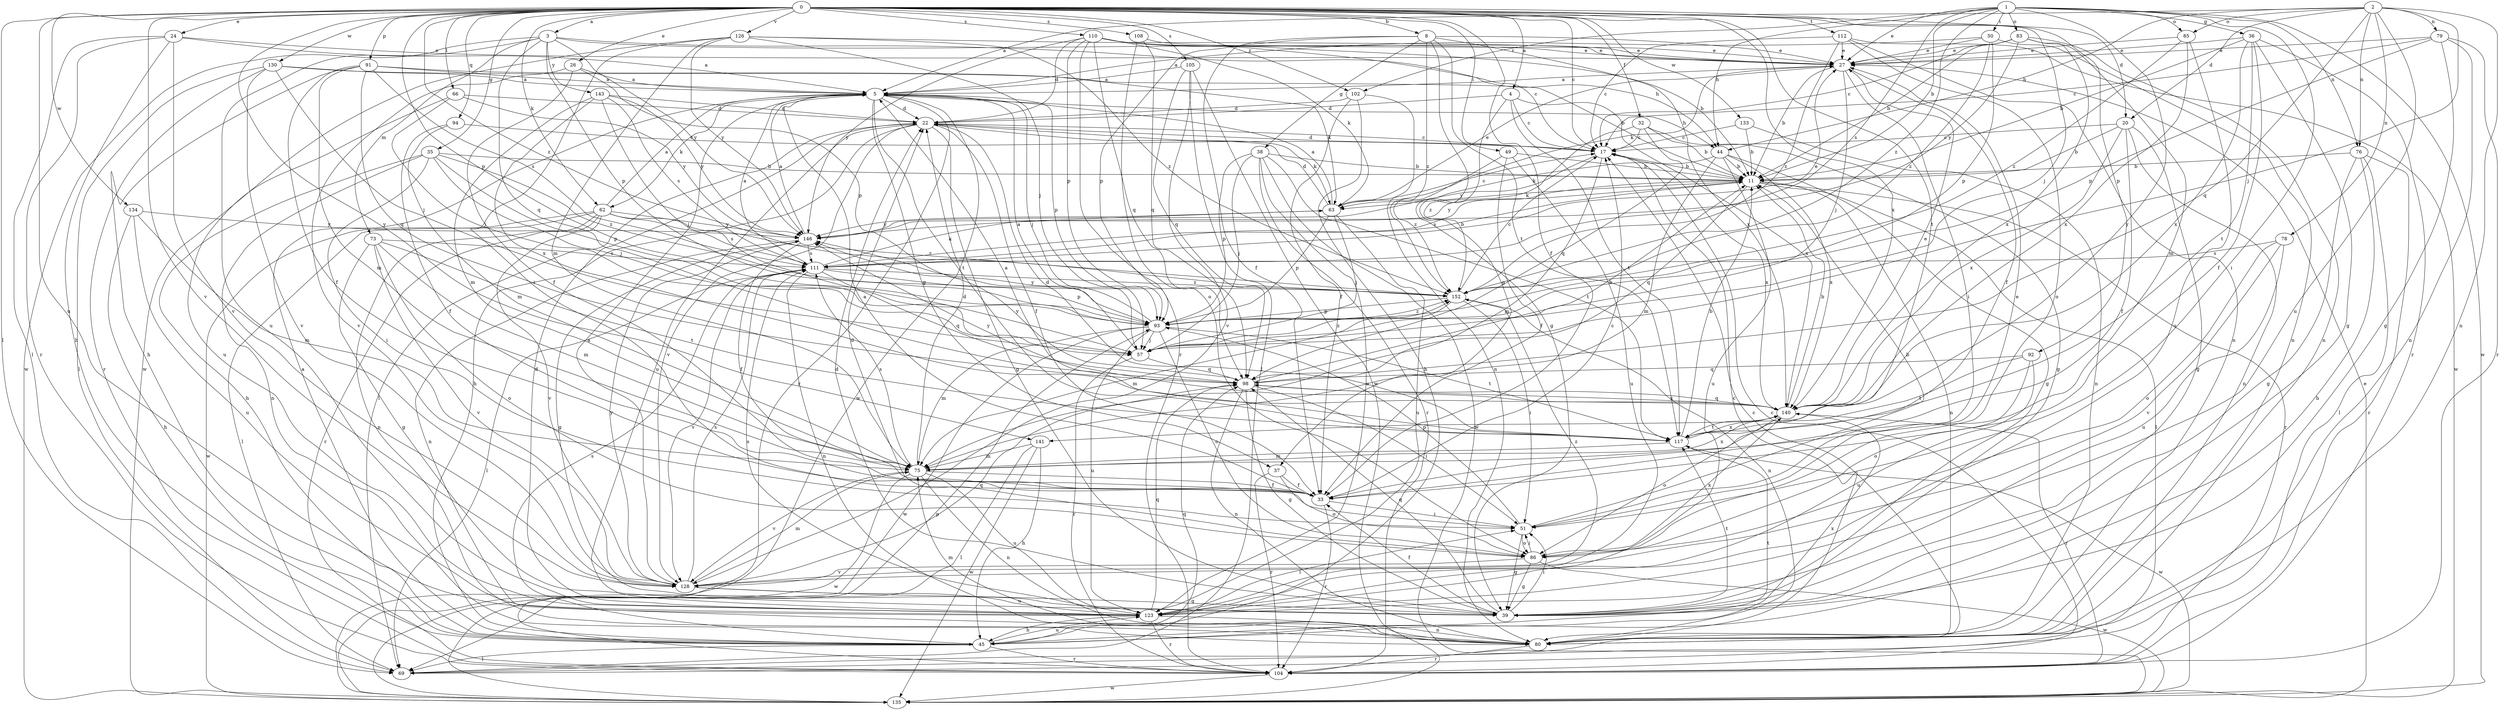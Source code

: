 strict digraph  {
0;
1;
2;
3;
4;
5;
8;
11;
17;
20;
22;
24;
26;
27;
32;
33;
35;
36;
37;
38;
39;
44;
45;
49;
50;
51;
57;
62;
63;
66;
69;
73;
75;
76;
78;
79;
80;
83;
85;
86;
91;
92;
93;
94;
98;
102;
104;
105;
108;
110;
111;
112;
117;
123;
126;
128;
130;
133;
134;
135;
140;
141;
143;
146;
152;
0 -> 3  [label=a];
0 -> 4  [label=a];
0 -> 8  [label=b];
0 -> 17  [label=c];
0 -> 20  [label=d];
0 -> 24  [label=e];
0 -> 26  [label=e];
0 -> 32  [label=f];
0 -> 33  [label=f];
0 -> 35  [label=g];
0 -> 49  [label=i];
0 -> 57  [label=j];
0 -> 62  [label=k];
0 -> 66  [label=l];
0 -> 69  [label=l];
0 -> 91  [label=p];
0 -> 92  [label=p];
0 -> 93  [label=p];
0 -> 94  [label=q];
0 -> 102  [label=r];
0 -> 105  [label=s];
0 -> 108  [label=s];
0 -> 110  [label=s];
0 -> 112  [label=t];
0 -> 117  [label=t];
0 -> 123  [label=u];
0 -> 126  [label=v];
0 -> 128  [label=v];
0 -> 130  [label=w];
0 -> 133  [label=w];
0 -> 134  [label=w];
0 -> 140  [label=x];
0 -> 141  [label=y];
0 -> 152  [label=z];
1 -> 11  [label=b];
1 -> 27  [label=e];
1 -> 36  [label=g];
1 -> 44  [label=h];
1 -> 50  [label=i];
1 -> 51  [label=i];
1 -> 76  [label=n];
1 -> 83  [label=o];
1 -> 85  [label=o];
1 -> 102  [label=r];
1 -> 111  [label=s];
1 -> 135  [label=w];
1 -> 141  [label=y];
1 -> 152  [label=z];
2 -> 5  [label=a];
2 -> 20  [label=d];
2 -> 44  [label=h];
2 -> 57  [label=j];
2 -> 76  [label=n];
2 -> 78  [label=n];
2 -> 79  [label=n];
2 -> 80  [label=n];
2 -> 85  [label=o];
2 -> 98  [label=q];
2 -> 123  [label=u];
3 -> 27  [label=e];
3 -> 44  [label=h];
3 -> 73  [label=m];
3 -> 93  [label=p];
3 -> 98  [label=q];
3 -> 123  [label=u];
3 -> 135  [label=w];
3 -> 143  [label=y];
3 -> 146  [label=y];
4 -> 17  [label=c];
4 -> 22  [label=d];
4 -> 37  [label=g];
4 -> 117  [label=t];
4 -> 140  [label=x];
5 -> 22  [label=d];
5 -> 37  [label=g];
5 -> 44  [label=h];
5 -> 57  [label=j];
5 -> 62  [label=k];
5 -> 93  [label=p];
5 -> 104  [label=r];
5 -> 117  [label=t];
5 -> 135  [label=w];
8 -> 27  [label=e];
8 -> 33  [label=f];
8 -> 38  [label=g];
8 -> 39  [label=g];
8 -> 93  [label=p];
8 -> 117  [label=t];
8 -> 140  [label=x];
8 -> 152  [label=z];
11 -> 63  [label=k];
11 -> 69  [label=l];
11 -> 80  [label=n];
11 -> 98  [label=q];
11 -> 104  [label=r];
11 -> 111  [label=s];
11 -> 146  [label=y];
17 -> 11  [label=b];
17 -> 22  [label=d];
17 -> 75  [label=m];
17 -> 140  [label=x];
17 -> 146  [label=y];
20 -> 11  [label=b];
20 -> 17  [label=c];
20 -> 33  [label=f];
20 -> 39  [label=g];
20 -> 80  [label=n];
20 -> 140  [label=x];
22 -> 17  [label=c];
22 -> 33  [label=f];
22 -> 39  [label=g];
22 -> 45  [label=h];
22 -> 63  [label=k];
22 -> 69  [label=l];
22 -> 123  [label=u];
22 -> 128  [label=v];
24 -> 5  [label=a];
24 -> 27  [label=e];
24 -> 45  [label=h];
24 -> 69  [label=l];
24 -> 104  [label=r];
24 -> 128  [label=v];
26 -> 5  [label=a];
26 -> 33  [label=f];
26 -> 93  [label=p];
26 -> 128  [label=v];
27 -> 5  [label=a];
27 -> 11  [label=b];
27 -> 33  [label=f];
27 -> 51  [label=i];
27 -> 57  [label=j];
27 -> 63  [label=k];
32 -> 11  [label=b];
32 -> 17  [label=c];
32 -> 39  [label=g];
32 -> 98  [label=q];
32 -> 152  [label=z];
33 -> 5  [label=a];
33 -> 17  [label=c];
33 -> 51  [label=i];
33 -> 104  [label=r];
35 -> 11  [label=b];
35 -> 45  [label=h];
35 -> 51  [label=i];
35 -> 57  [label=j];
35 -> 80  [label=n];
35 -> 93  [label=p];
35 -> 152  [label=z];
36 -> 11  [label=b];
36 -> 27  [label=e];
36 -> 33  [label=f];
36 -> 39  [label=g];
36 -> 104  [label=r];
36 -> 117  [label=t];
36 -> 140  [label=x];
37 -> 33  [label=f];
37 -> 86  [label=o];
37 -> 104  [label=r];
38 -> 11  [label=b];
38 -> 57  [label=j];
38 -> 93  [label=p];
38 -> 104  [label=r];
38 -> 117  [label=t];
38 -> 123  [label=u];
38 -> 135  [label=w];
39 -> 22  [label=d];
39 -> 33  [label=f];
39 -> 51  [label=i];
39 -> 98  [label=q];
39 -> 117  [label=t];
44 -> 11  [label=b];
44 -> 39  [label=g];
44 -> 63  [label=k];
44 -> 75  [label=m];
44 -> 123  [label=u];
44 -> 140  [label=x];
45 -> 5  [label=a];
45 -> 69  [label=l];
45 -> 98  [label=q];
45 -> 104  [label=r];
45 -> 111  [label=s];
45 -> 117  [label=t];
45 -> 123  [label=u];
45 -> 140  [label=x];
49 -> 11  [label=b];
49 -> 33  [label=f];
49 -> 123  [label=u];
49 -> 152  [label=z];
50 -> 5  [label=a];
50 -> 27  [label=e];
50 -> 80  [label=n];
50 -> 93  [label=p];
50 -> 152  [label=z];
51 -> 11  [label=b];
51 -> 27  [label=e];
51 -> 39  [label=g];
51 -> 86  [label=o];
51 -> 93  [label=p];
57 -> 5  [label=a];
57 -> 98  [label=q];
57 -> 104  [label=r];
57 -> 152  [label=z];
62 -> 5  [label=a];
62 -> 69  [label=l];
62 -> 80  [label=n];
62 -> 104  [label=r];
62 -> 111  [label=s];
62 -> 128  [label=v];
62 -> 135  [label=w];
62 -> 146  [label=y];
62 -> 152  [label=z];
63 -> 5  [label=a];
63 -> 17  [label=c];
63 -> 22  [label=d];
63 -> 27  [label=e];
63 -> 57  [label=j];
63 -> 93  [label=p];
63 -> 123  [label=u];
63 -> 146  [label=y];
66 -> 22  [label=d];
66 -> 57  [label=j];
66 -> 123  [label=u];
66 -> 146  [label=y];
69 -> 17  [label=c];
73 -> 39  [label=g];
73 -> 75  [label=m];
73 -> 86  [label=o];
73 -> 111  [label=s];
73 -> 117  [label=t];
73 -> 128  [label=v];
75 -> 22  [label=d];
75 -> 33  [label=f];
75 -> 80  [label=n];
75 -> 111  [label=s];
75 -> 123  [label=u];
75 -> 128  [label=v];
75 -> 135  [label=w];
75 -> 140  [label=x];
76 -> 11  [label=b];
76 -> 39  [label=g];
76 -> 45  [label=h];
76 -> 69  [label=l];
76 -> 104  [label=r];
78 -> 86  [label=o];
78 -> 111  [label=s];
78 -> 123  [label=u];
78 -> 128  [label=v];
79 -> 17  [label=c];
79 -> 27  [label=e];
79 -> 39  [label=g];
79 -> 80  [label=n];
79 -> 93  [label=p];
79 -> 104  [label=r];
80 -> 17  [label=c];
80 -> 75  [label=m];
80 -> 104  [label=r];
83 -> 11  [label=b];
83 -> 17  [label=c];
83 -> 27  [label=e];
83 -> 75  [label=m];
83 -> 80  [label=n];
83 -> 140  [label=x];
83 -> 146  [label=y];
85 -> 27  [label=e];
85 -> 123  [label=u];
85 -> 140  [label=x];
85 -> 152  [label=z];
86 -> 22  [label=d];
86 -> 39  [label=g];
86 -> 51  [label=i];
86 -> 128  [label=v];
86 -> 135  [label=w];
86 -> 140  [label=x];
91 -> 5  [label=a];
91 -> 33  [label=f];
91 -> 45  [label=h];
91 -> 63  [label=k];
91 -> 75  [label=m];
91 -> 98  [label=q];
91 -> 111  [label=s];
92 -> 86  [label=o];
92 -> 98  [label=q];
92 -> 117  [label=t];
92 -> 123  [label=u];
93 -> 57  [label=j];
93 -> 75  [label=m];
93 -> 86  [label=o];
93 -> 117  [label=t];
93 -> 123  [label=u];
93 -> 135  [label=w];
93 -> 146  [label=y];
93 -> 152  [label=z];
94 -> 17  [label=c];
94 -> 33  [label=f];
94 -> 75  [label=m];
98 -> 11  [label=b];
98 -> 39  [label=g];
98 -> 51  [label=i];
98 -> 80  [label=n];
98 -> 140  [label=x];
98 -> 146  [label=y];
102 -> 22  [label=d];
102 -> 33  [label=f];
102 -> 45  [label=h];
102 -> 80  [label=n];
104 -> 17  [label=c];
104 -> 135  [label=w];
105 -> 5  [label=a];
105 -> 69  [label=l];
105 -> 98  [label=q];
105 -> 128  [label=v];
105 -> 135  [label=w];
108 -> 27  [label=e];
108 -> 86  [label=o];
108 -> 98  [label=q];
110 -> 11  [label=b];
110 -> 17  [label=c];
110 -> 22  [label=d];
110 -> 27  [label=e];
110 -> 63  [label=k];
110 -> 93  [label=p];
110 -> 98  [label=q];
110 -> 104  [label=r];
110 -> 146  [label=y];
111 -> 5  [label=a];
111 -> 11  [label=b];
111 -> 27  [label=e];
111 -> 63  [label=k];
111 -> 69  [label=l];
111 -> 80  [label=n];
111 -> 93  [label=p];
111 -> 98  [label=q];
111 -> 128  [label=v];
111 -> 152  [label=z];
112 -> 17  [label=c];
112 -> 27  [label=e];
112 -> 80  [label=n];
112 -> 86  [label=o];
112 -> 135  [label=w];
112 -> 152  [label=z];
117 -> 5  [label=a];
117 -> 11  [label=b];
117 -> 22  [label=d];
117 -> 75  [label=m];
117 -> 135  [label=w];
117 -> 140  [label=x];
123 -> 22  [label=d];
123 -> 45  [label=h];
123 -> 51  [label=i];
123 -> 80  [label=n];
123 -> 98  [label=q];
123 -> 104  [label=r];
123 -> 111  [label=s];
126 -> 27  [label=e];
126 -> 51  [label=i];
126 -> 57  [label=j];
126 -> 75  [label=m];
126 -> 135  [label=w];
126 -> 146  [label=y];
126 -> 152  [label=z];
128 -> 5  [label=a];
128 -> 39  [label=g];
128 -> 75  [label=m];
128 -> 98  [label=q];
128 -> 111  [label=s];
128 -> 123  [label=u];
128 -> 146  [label=y];
128 -> 152  [label=z];
130 -> 5  [label=a];
130 -> 11  [label=b];
130 -> 57  [label=j];
130 -> 69  [label=l];
130 -> 104  [label=r];
130 -> 128  [label=v];
133 -> 11  [label=b];
133 -> 17  [label=c];
133 -> 80  [label=n];
134 -> 45  [label=h];
134 -> 75  [label=m];
134 -> 123  [label=u];
134 -> 146  [label=y];
135 -> 27  [label=e];
135 -> 93  [label=p];
140 -> 11  [label=b];
140 -> 27  [label=e];
140 -> 86  [label=o];
140 -> 98  [label=q];
140 -> 104  [label=r];
140 -> 117  [label=t];
140 -> 146  [label=y];
141 -> 45  [label=h];
141 -> 69  [label=l];
141 -> 75  [label=m];
141 -> 135  [label=w];
143 -> 22  [label=d];
143 -> 57  [label=j];
143 -> 75  [label=m];
143 -> 111  [label=s];
143 -> 140  [label=x];
143 -> 146  [label=y];
146 -> 5  [label=a];
146 -> 33  [label=f];
146 -> 39  [label=g];
146 -> 80  [label=n];
146 -> 111  [label=s];
152 -> 17  [label=c];
152 -> 51  [label=i];
152 -> 75  [label=m];
152 -> 80  [label=n];
152 -> 93  [label=p];
}
